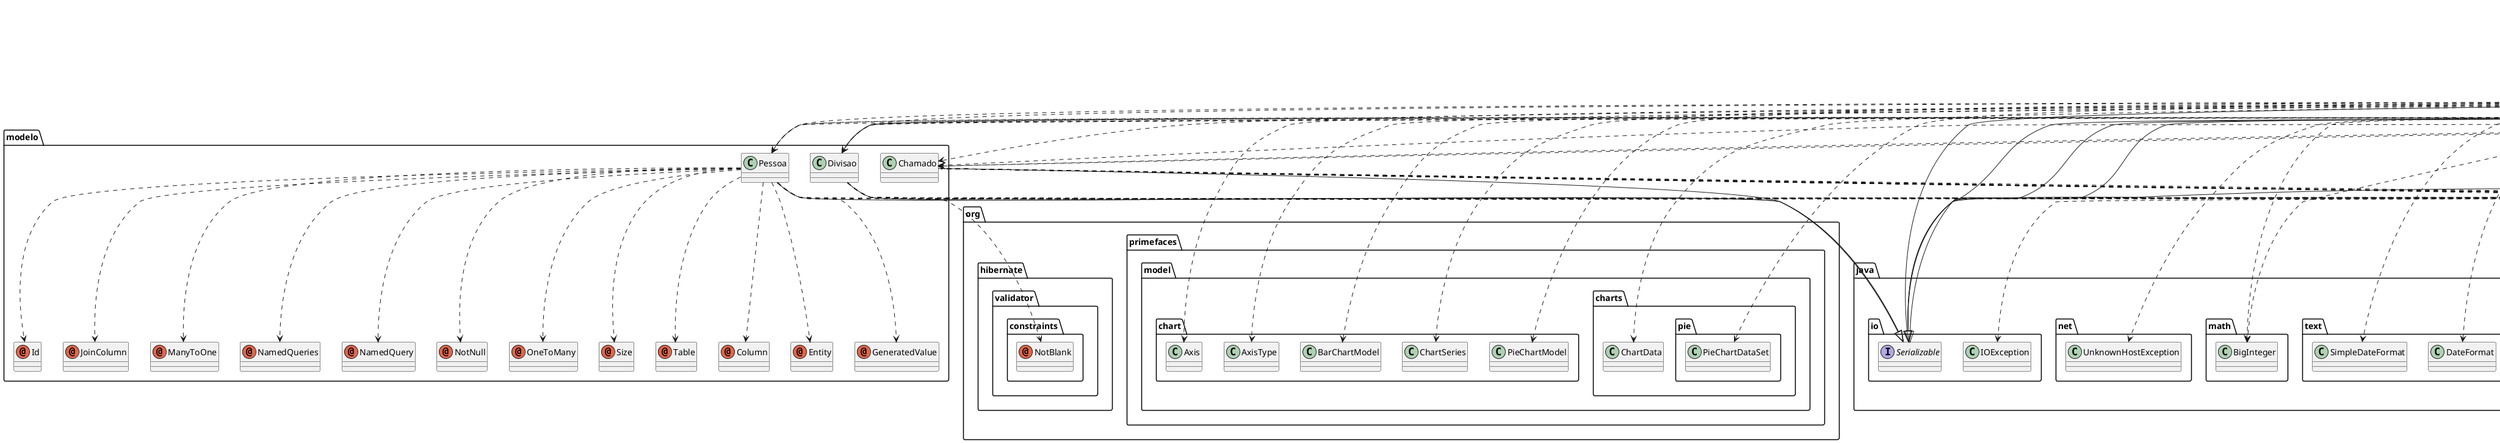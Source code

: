 @startuml
annotation java.lang.Override
annotation java.lang.SuppressWarnings
annotation javax.enterprise.context.SessionScoped
annotation javax.faces.bean.ManagedBean
annotation javax.faces.bean.RequestScoped
annotation javax.faces.bean.SessionScoped
annotation javax.faces.bean.ViewScoped
annotation javax.persistence.Column
annotation javax.persistence.Entity
annotation javax.persistence.GeneratedValue
annotation javax.persistence.Id
annotation javax.persistence.JoinColumn
annotation javax.persistence.ManyToOne
annotation javax.persistence.NamedQueries
annotation javax.persistence.NamedQuery
annotation javax.persistence.OneToMany
annotation javax.persistence.Table
annotation javax.persistence.Temporal
annotation javax.transaction.Transactional
annotation javax.validation.constraints.NotNull
annotation javax.validation.constraints.Size
annotation modelo.Column
annotation modelo.Entity
annotation modelo.GeneratedValue
annotation modelo.Id
annotation modelo.JoinColumn
annotation modelo.ManyToOne
annotation modelo.NamedQueries
annotation modelo.NamedQuery
annotation modelo.NotNull
annotation modelo.OneToMany
annotation modelo.Size
annotation modelo.Table
annotation org.hibernate.validator.constraints.NotBlank
class beans.Artificial
class beans.ChamadoMB
class beans.DivisaoMB
class beans.LoginBean
class beans.LogoutBean
class beans.PessoaMB
class beans.SessionListener
class controlador.PageFilter
class java.io.IOException
class java.lang.reflect.ParameterizedType
class java.math.BigInteger
class java.net.UnknownHostException
class java.nio.charset.StandardCharsets
class java.security.MessageDigest
class java.security.NoSuchAlgorithmException
class java.sql.SQLException
class java.text.DateFormat
class java.text.ParseException
class java.text.SimpleDateFormat
class java.util.ArrayList
class java.util.Calendar
class java.util.Date
class java.util.List
class java.util.Objects
class javax.annotation.PostConstruct
class javax.faces.FacesException
class javax.faces.application.FacesMessage
class javax.faces.context.FacesContext
class javax.persistence.CascadeType
class javax.persistence.EntityManager
class javax.persistence.EntityManagerFactory
class javax.persistence.FetchType
class javax.persistence.GenerationType
class javax.persistence.NoResultException
class javax.persistence.Persistence
class javax.persistence.Query
class javax.servlet.FilterChain
class javax.servlet.FilterConfig
class javax.servlet.ServletException
class javax.servlet.ServletRequest
class javax.servlet.ServletResponse
class javax.servlet.http.HttpServletRequest
class javax.servlet.http.HttpServletResponse
class javax.servlet.http.HttpSession
class javax.servlet.http.HttpSessionEvent
class modelo.Chamado
class modelo.Divisao
class modelo.Pessoa
class org.primefaces.model.chart.Axis
class org.primefaces.model.chart.AxisType
class org.primefaces.model.chart.BarChartModel
class org.primefaces.model.chart.ChartSeries
class org.primefaces.model.chart.PieChartModel
class org.primefaces.model.charts.ChartData
class org.primefaces.model.charts.pie.PieChartDataSet
class servico.ChamadoServico
class servico.DAOGenericoJPA
class servico.DivisaoServico
class servico.PessoaServico
interface java.io.Serializable
interface javax.servlet.Filter
interface javax.servlet.http.HttpSessionListener
beans.Artificial ..> javax.faces.bean.ManagedBean
beans.Artificial ..> javax.faces.bean.SessionScoped
beans.Artificial ..> javax.transaction.Transactional
beans.Artificial ..> java.util.ArrayList
beans.Artificial ..> java.util.List
beans.Artificial ..> javax.faces.application.FacesMessage
beans.Artificial ..> javax.faces.context.FacesContext
beans.Artificial ..> servico.DAOGenericoJPA
beans.ChamadoMB ..> javax.faces.bean.ManagedBean
beans.ChamadoMB ..> javax.faces.bean.SessionScoped
beans.ChamadoMB --|> beans.Artificial
beans.ChamadoMB ..> java.text.DateFormat
beans.ChamadoMB ..> java.text.SimpleDateFormat
beans.ChamadoMB ..> java.util.ArrayList
beans.ChamadoMB ..> java.util.Calendar
beans.ChamadoMB ..> java.util.Date
beans.ChamadoMB ..> java.util.List
beans.ChamadoMB ..> javax.annotation.PostConstruct
beans.ChamadoMB ..> javax.faces.context.FacesContext
beans.ChamadoMB ..> javax.servlet.http.HttpSession
beans.ChamadoMB ..> modelo.Chamado
beans.ChamadoMB ..> modelo.Divisao
beans.ChamadoMB ..> modelo.Pessoa
beans.ChamadoMB ..> org.primefaces.model.chart.Axis
beans.ChamadoMB ..> org.primefaces.model.chart.AxisType
beans.ChamadoMB ..> org.primefaces.model.chart.BarChartModel
beans.ChamadoMB ..> org.primefaces.model.chart.ChartSeries
beans.ChamadoMB ..> org.primefaces.model.chart.PieChartModel
beans.ChamadoMB ..> org.primefaces.model.charts.ChartData
beans.ChamadoMB ..> org.primefaces.model.charts.pie.PieChartDataSet
beans.ChamadoMB ..> servico.ChamadoServico
beans.ChamadoMB ..> servico.PessoaServico
beans.ChamadoMB --|> java.io.Serializable
beans.DivisaoMB ..> javax.faces.bean.ManagedBean
beans.DivisaoMB ..> javax.faces.bean.RequestScoped
beans.DivisaoMB --|> beans.Artificial
beans.DivisaoMB ..> java.util.List
beans.DivisaoMB ..> modelo.Divisao
beans.DivisaoMB ..> servico.DivisaoServico
beans.DivisaoMB --|> java.io.Serializable
beans.LoginBean ..> javax.enterprise.context.SessionScoped
beans.LoginBean ..> javax.faces.bean.ManagedBean
beans.LoginBean --|> beans.Artificial
beans.LoginBean ..> java.math.BigInteger
beans.LoginBean ..> java.net.UnknownHostException
beans.LoginBean ..> java.nio.charset.StandardCharsets
beans.LoginBean ..> java.security.MessageDigest
beans.LoginBean ..> java.security.NoSuchAlgorithmException
beans.LoginBean ..> java.sql.SQLException
beans.LoginBean ..> java.text.ParseException
beans.LoginBean ..> java.util.List
beans.LoginBean ..> javax.faces.FacesException
beans.LoginBean ..> javax.faces.context.FacesContext
beans.LoginBean ..> javax.persistence.Query
beans.LoginBean ..> javax.servlet.http.HttpSession
beans.LoginBean ..> modelo.Divisao
beans.LoginBean ..> modelo.Pessoa
beans.LoginBean ..> servico.DAOGenericoJPA
beans.LoginBean ..> servico.PessoaServico
beans.LoginBean --|> java.io.Serializable
beans.LogoutBean ..> javax.faces.bean.ManagedBean
beans.LogoutBean ..> javax.faces.bean.ViewScoped
beans.LogoutBean --|> beans.Artificial
beans.LogoutBean ..> javax.faces.context.FacesContext
beans.LogoutBean ..> javax.servlet.ServletException
beans.LogoutBean ..> javax.servlet.http.HttpServletRequest
beans.LogoutBean ..> javax.servlet.http.HttpSession
beans.LogoutBean ..> servico.DAOGenericoJPA
beans.LogoutBean --|> java.io.Serializable
beans.PessoaMB ..> javax.faces.bean.ManagedBean
beans.PessoaMB ..> javax.faces.bean.SessionScoped
beans.PessoaMB --|> beans.Artificial
beans.PessoaMB ..> java.math.BigInteger
beans.PessoaMB ..> java.nio.charset.StandardCharsets
beans.PessoaMB ..> java.security.MessageDigest
beans.PessoaMB ..> java.security.NoSuchAlgorithmException
beans.PessoaMB ..> java.sql.SQLException
beans.PessoaMB ..> java.text.ParseException
beans.PessoaMB ..> java.util.ArrayList
beans.PessoaMB ..> java.util.List
beans.PessoaMB ..> javax.faces.context.FacesContext
beans.PessoaMB ..> javax.servlet.http.HttpSession
beans.PessoaMB ..> modelo.Chamado
beans.PessoaMB ..> modelo.Divisao
beans.PessoaMB ..> modelo.Pessoa
beans.PessoaMB ..> servico.DivisaoServico
beans.PessoaMB ..> servico.PessoaServico
beans.PessoaMB --|> java.io.Serializable
beans.SessionListener ..> java.lang.Override
beans.SessionListener ..> java.util.ArrayList
beans.SessionListener ..> java.util.List
beans.SessionListener ..> javax.servlet.http.HttpSession
beans.SessionListener ..> javax.servlet.http.HttpSessionEvent
beans.SessionListener --|> javax.servlet.http.HttpSessionListener
controlador.PageFilter ..> java.lang.Override
controlador.PageFilter ..> java.io.IOException
controlador.PageFilter ..> javax.servlet.FilterChain
controlador.PageFilter ..> javax.servlet.FilterConfig
controlador.PageFilter ..> javax.servlet.ServletException
controlador.PageFilter ..> javax.servlet.ServletRequest
controlador.PageFilter ..> javax.servlet.ServletResponse
controlador.PageFilter ..> javax.servlet.http.HttpServletRequest
controlador.PageFilter ..> javax.servlet.http.HttpServletResponse
controlador.PageFilter ..> javax.servlet.http.HttpSession
controlador.PageFilter --|> javax.servlet.Filter
modelo.Chamado ..> java.lang.Override
modelo.Chamado ..> javax.persistence.Column
modelo.Chamado ..> javax.persistence.Entity
modelo.Chamado ..> javax.persistence.GeneratedValue
modelo.Chamado ..> javax.persistence.Id
modelo.Chamado ..> javax.persistence.JoinColumn
modelo.Chamado ..> javax.persistence.ManyToOne
modelo.Chamado ..> javax.persistence.NamedQueries
modelo.Chamado ..> javax.persistence.NamedQuery
modelo.Chamado ..> javax.persistence.Table
modelo.Chamado ..> javax.persistence.Temporal
modelo.Chamado ..> javax.validation.constraints.NotNull
modelo.Chamado ..> javax.validation.constraints.Size
modelo.Chamado ..> java.util.Date
modelo.Chamado ..> javax.persistence.GenerationType
modelo.Chamado --|> java.io.Serializable
modelo.Divisao ..> java.lang.Override
modelo.Divisao ..> javax.persistence.Column
modelo.Divisao ..> javax.persistence.Entity
modelo.Divisao ..> javax.persistence.GeneratedValue
modelo.Divisao ..> javax.persistence.Id
modelo.Divisao ..> javax.persistence.OneToMany
modelo.Divisao ..> javax.persistence.Table
modelo.Divisao ..> javax.validation.constraints.NotNull
modelo.Divisao ..> javax.validation.constraints.Size
modelo.Divisao ..> java.util.ArrayList
modelo.Divisao ..> java.util.List
modelo.Divisao ..> javax.persistence.CascadeType
modelo.Divisao ..> javax.persistence.FetchType
modelo.Divisao ..> javax.persistence.GenerationType
modelo.Divisao --|> java.io.Serializable
modelo.Pessoa ..> java.lang.Override
modelo.Pessoa ..> modelo.Column
modelo.Pessoa ..> modelo.Entity
modelo.Pessoa ..> modelo.GeneratedValue
modelo.Pessoa ..> modelo.Id
modelo.Pessoa ..> modelo.JoinColumn
modelo.Pessoa ..> modelo.ManyToOne
modelo.Pessoa ..> modelo.NamedQueries
modelo.Pessoa ..> modelo.NamedQuery
modelo.Pessoa ..> modelo.NotNull
modelo.Pessoa ..> modelo.OneToMany
modelo.Pessoa ..> modelo.Size
modelo.Pessoa ..> modelo.Table
modelo.Pessoa ..> org.hibernate.validator.constraints.NotBlank
modelo.Pessoa ..> java.util.ArrayList
modelo.Pessoa ..> java.util.List
modelo.Pessoa ..> java.util.Objects
modelo.Pessoa --|> java.io.Serializable
servico.ChamadoServico ..> java.util.ArrayList
servico.ChamadoServico ..> java.util.Date
servico.ChamadoServico ..> java.util.List
servico.ChamadoServico ..> javax.persistence.Query
servico.ChamadoServico ..> modelo.Chamado
servico.ChamadoServico --|> servico.DAOGenericoJPA
servico.DAOGenericoJPA ..> java.lang.SuppressWarnings
servico.DAOGenericoJPA ..> java.lang.reflect.ParameterizedType
servico.DAOGenericoJPA ..> java.util.List
servico.DAOGenericoJPA ..> javax.persistence.EntityManager
servico.DAOGenericoJPA ..> javax.persistence.EntityManagerFactory
servico.DAOGenericoJPA ..> javax.persistence.Persistence
servico.DAOGenericoJPA ..> javax.persistence.Query
servico.DivisaoServico ..> java.util.List
servico.DivisaoServico ..> javax.persistence.NoResultException
servico.DivisaoServico ..> javax.persistence.Query
servico.DivisaoServico ..> modelo.Divisao
servico.DivisaoServico --|> servico.DAOGenericoJPA
servico.PessoaServico ..> beans.PessoaMB
servico.PessoaServico ..> java.security.NoSuchAlgorithmException
servico.PessoaServico ..> java.sql.SQLException
servico.PessoaServico ..> java.text.ParseException
servico.PessoaServico ..> java.util.ArrayList
servico.PessoaServico ..> java.util.List
servico.PessoaServico ..> javax.persistence.NoResultException
servico.PessoaServico ..> javax.persistence.Query
servico.PessoaServico ..> modelo.Chamado
servico.PessoaServico ..> modelo.Divisao
servico.PessoaServico ..> modelo.Pessoa
servico.PessoaServico --|> servico.DAOGenericoJPA
@enduml